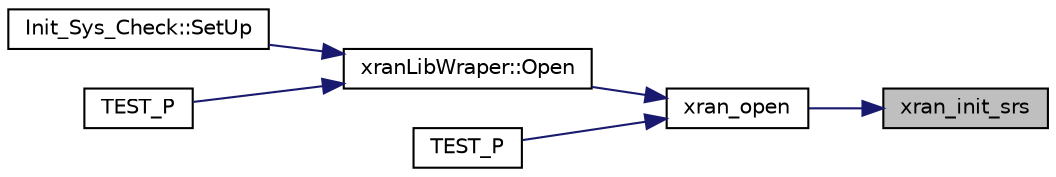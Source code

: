digraph "xran_init_srs"
{
 // LATEX_PDF_SIZE
  edge [fontname="Helvetica",fontsize="10",labelfontname="Helvetica",labelfontsize="10"];
  node [fontname="Helvetica",fontsize="10",shape=record];
  rankdir="RL";
  Node1 [label="xran_init_srs",height=0.2,width=0.4,color="black", fillcolor="grey75", style="filled", fontcolor="black",tooltip=" "];
  Node1 -> Node2 [dir="back",color="midnightblue",fontsize="10",style="solid",fontname="Helvetica"];
  Node2 [label="xran_open",height=0.2,width=0.4,color="black", fillcolor="white", style="filled",URL="$xran__main_8c.html#a03f408f45e97aa68ca47c92e4e7d1a70",tooltip=" "];
  Node2 -> Node3 [dir="back",color="midnightblue",fontsize="10",style="solid",fontname="Helvetica"];
  Node3 [label="xranLibWraper::Open",height=0.2,width=0.4,color="black", fillcolor="white", style="filled",URL="$classxran_lib_wraper.html#ad93226058ef4fd59bd7d0cd55701b752",tooltip=" "];
  Node3 -> Node4 [dir="back",color="midnightblue",fontsize="10",style="solid",fontname="Helvetica"];
  Node4 [label="Init_Sys_Check::SetUp",height=0.2,width=0.4,color="black", fillcolor="white", style="filled",URL="$class_init___sys___check.html#a3a1707f6479611fdc609a3eb8a0cef1b",tooltip=" "];
  Node3 -> Node5 [dir="back",color="midnightblue",fontsize="10",style="solid",fontname="Helvetica"];
  Node5 [label="TEST_P",height=0.2,width=0.4,color="black", fillcolor="white", style="filled",URL="$chain__tests_8cc.html#a6c5f599800ca755367ad7df4da60eb86",tooltip=" "];
  Node2 -> Node6 [dir="back",color="midnightblue",fontsize="10",style="solid",fontname="Helvetica"];
  Node6 [label="TEST_P",height=0.2,width=0.4,color="black", fillcolor="white", style="filled",URL="$prach__functional_8cc.html#a62307393b7f454a2b348ada67997b796",tooltip=" "];
}
